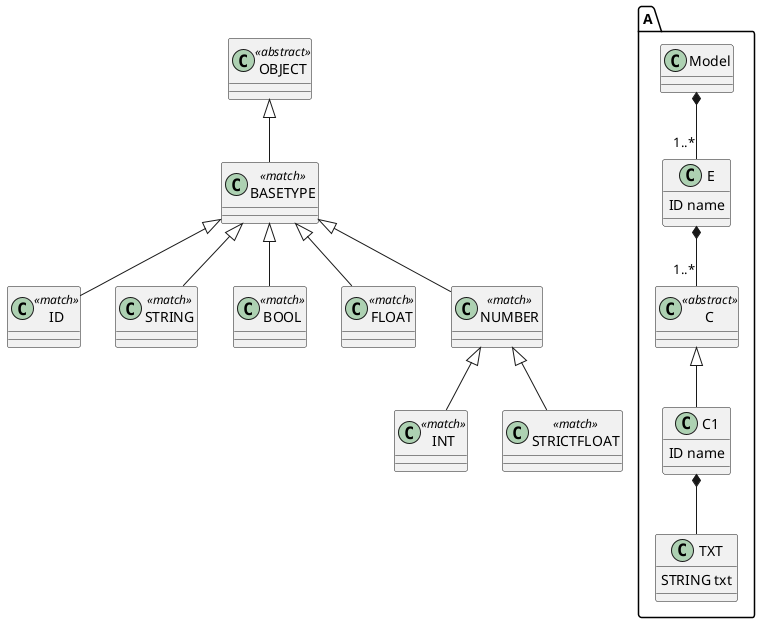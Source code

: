 @startuml
            set namespaceSeparator .
        A.Model *-- "1..*" A.E
class A.Model  {
}


A.E *-- "1..*" A.C
class A.E  {
ID name
}


class A.C <<abstract>> {
}

A.C <|-- A.C1

A.C1 *-- A.TXT
class A.C1  {
ID name
}


class A.TXT  {
STRING txt
}


class ID <<match>> {
}


class STRING <<match>> {
}


class BOOL <<match>> {
}


class INT <<match>> {
}


class FLOAT <<match>> {
}


class STRICTFLOAT <<match>> {
}


class NUMBER <<match>> {
}

NUMBER <|-- STRICTFLOAT
NUMBER <|-- INT

class BASETYPE <<match>> {
}

BASETYPE <|-- NUMBER
BASETYPE <|-- FLOAT
BASETYPE <|-- BOOL
BASETYPE <|-- ID
BASETYPE <|-- STRING

class OBJECT <<abstract>> {
}

OBJECT <|-- BASETYPE

@enduml
